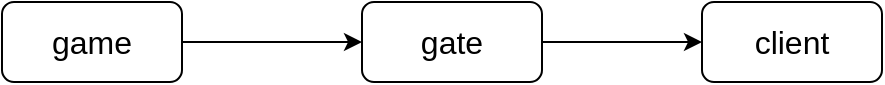 <mxfile version="15.9.1" type="github">
  <diagram id="ojinegle91sdH9U7ZiSd" name="Page-1">
    <mxGraphModel dx="1140" dy="641" grid="1" gridSize="10" guides="1" tooltips="1" connect="1" arrows="1" fold="1" page="1" pageScale="1" pageWidth="827" pageHeight="1169" math="0" shadow="0">
      <root>
        <mxCell id="0" />
        <mxCell id="1" parent="0" />
        <mxCell id="PRt-LPMF5kQsrLrDiw_s-4" style="edgeStyle=orthogonalEdgeStyle;rounded=0;orthogonalLoop=1;jettySize=auto;html=1;fontSize=16;" edge="1" parent="1" source="PRt-LPMF5kQsrLrDiw_s-1" target="PRt-LPMF5kQsrLrDiw_s-2">
          <mxGeometry relative="1" as="geometry" />
        </mxCell>
        <mxCell id="PRt-LPMF5kQsrLrDiw_s-1" value="&lt;font style=&quot;font-size: 16px&quot;&gt;game&lt;/font&gt;" style="rounded=1;whiteSpace=wrap;html=1;" vertex="1" parent="1">
          <mxGeometry x="90" y="220" width="90" height="40" as="geometry" />
        </mxCell>
        <mxCell id="PRt-LPMF5kQsrLrDiw_s-5" style="edgeStyle=orthogonalEdgeStyle;rounded=0;orthogonalLoop=1;jettySize=auto;html=1;fontSize=16;" edge="1" parent="1" source="PRt-LPMF5kQsrLrDiw_s-2" target="PRt-LPMF5kQsrLrDiw_s-3">
          <mxGeometry relative="1" as="geometry" />
        </mxCell>
        <mxCell id="PRt-LPMF5kQsrLrDiw_s-2" value="&lt;font style=&quot;font-size: 16px&quot;&gt;gate&lt;/font&gt;" style="rounded=1;whiteSpace=wrap;html=1;" vertex="1" parent="1">
          <mxGeometry x="270" y="220" width="90" height="40" as="geometry" />
        </mxCell>
        <mxCell id="PRt-LPMF5kQsrLrDiw_s-3" value="&lt;font style=&quot;font-size: 16px&quot;&gt;client&lt;/font&gt;" style="rounded=1;whiteSpace=wrap;html=1;" vertex="1" parent="1">
          <mxGeometry x="440" y="220" width="90" height="40" as="geometry" />
        </mxCell>
      </root>
    </mxGraphModel>
  </diagram>
</mxfile>
